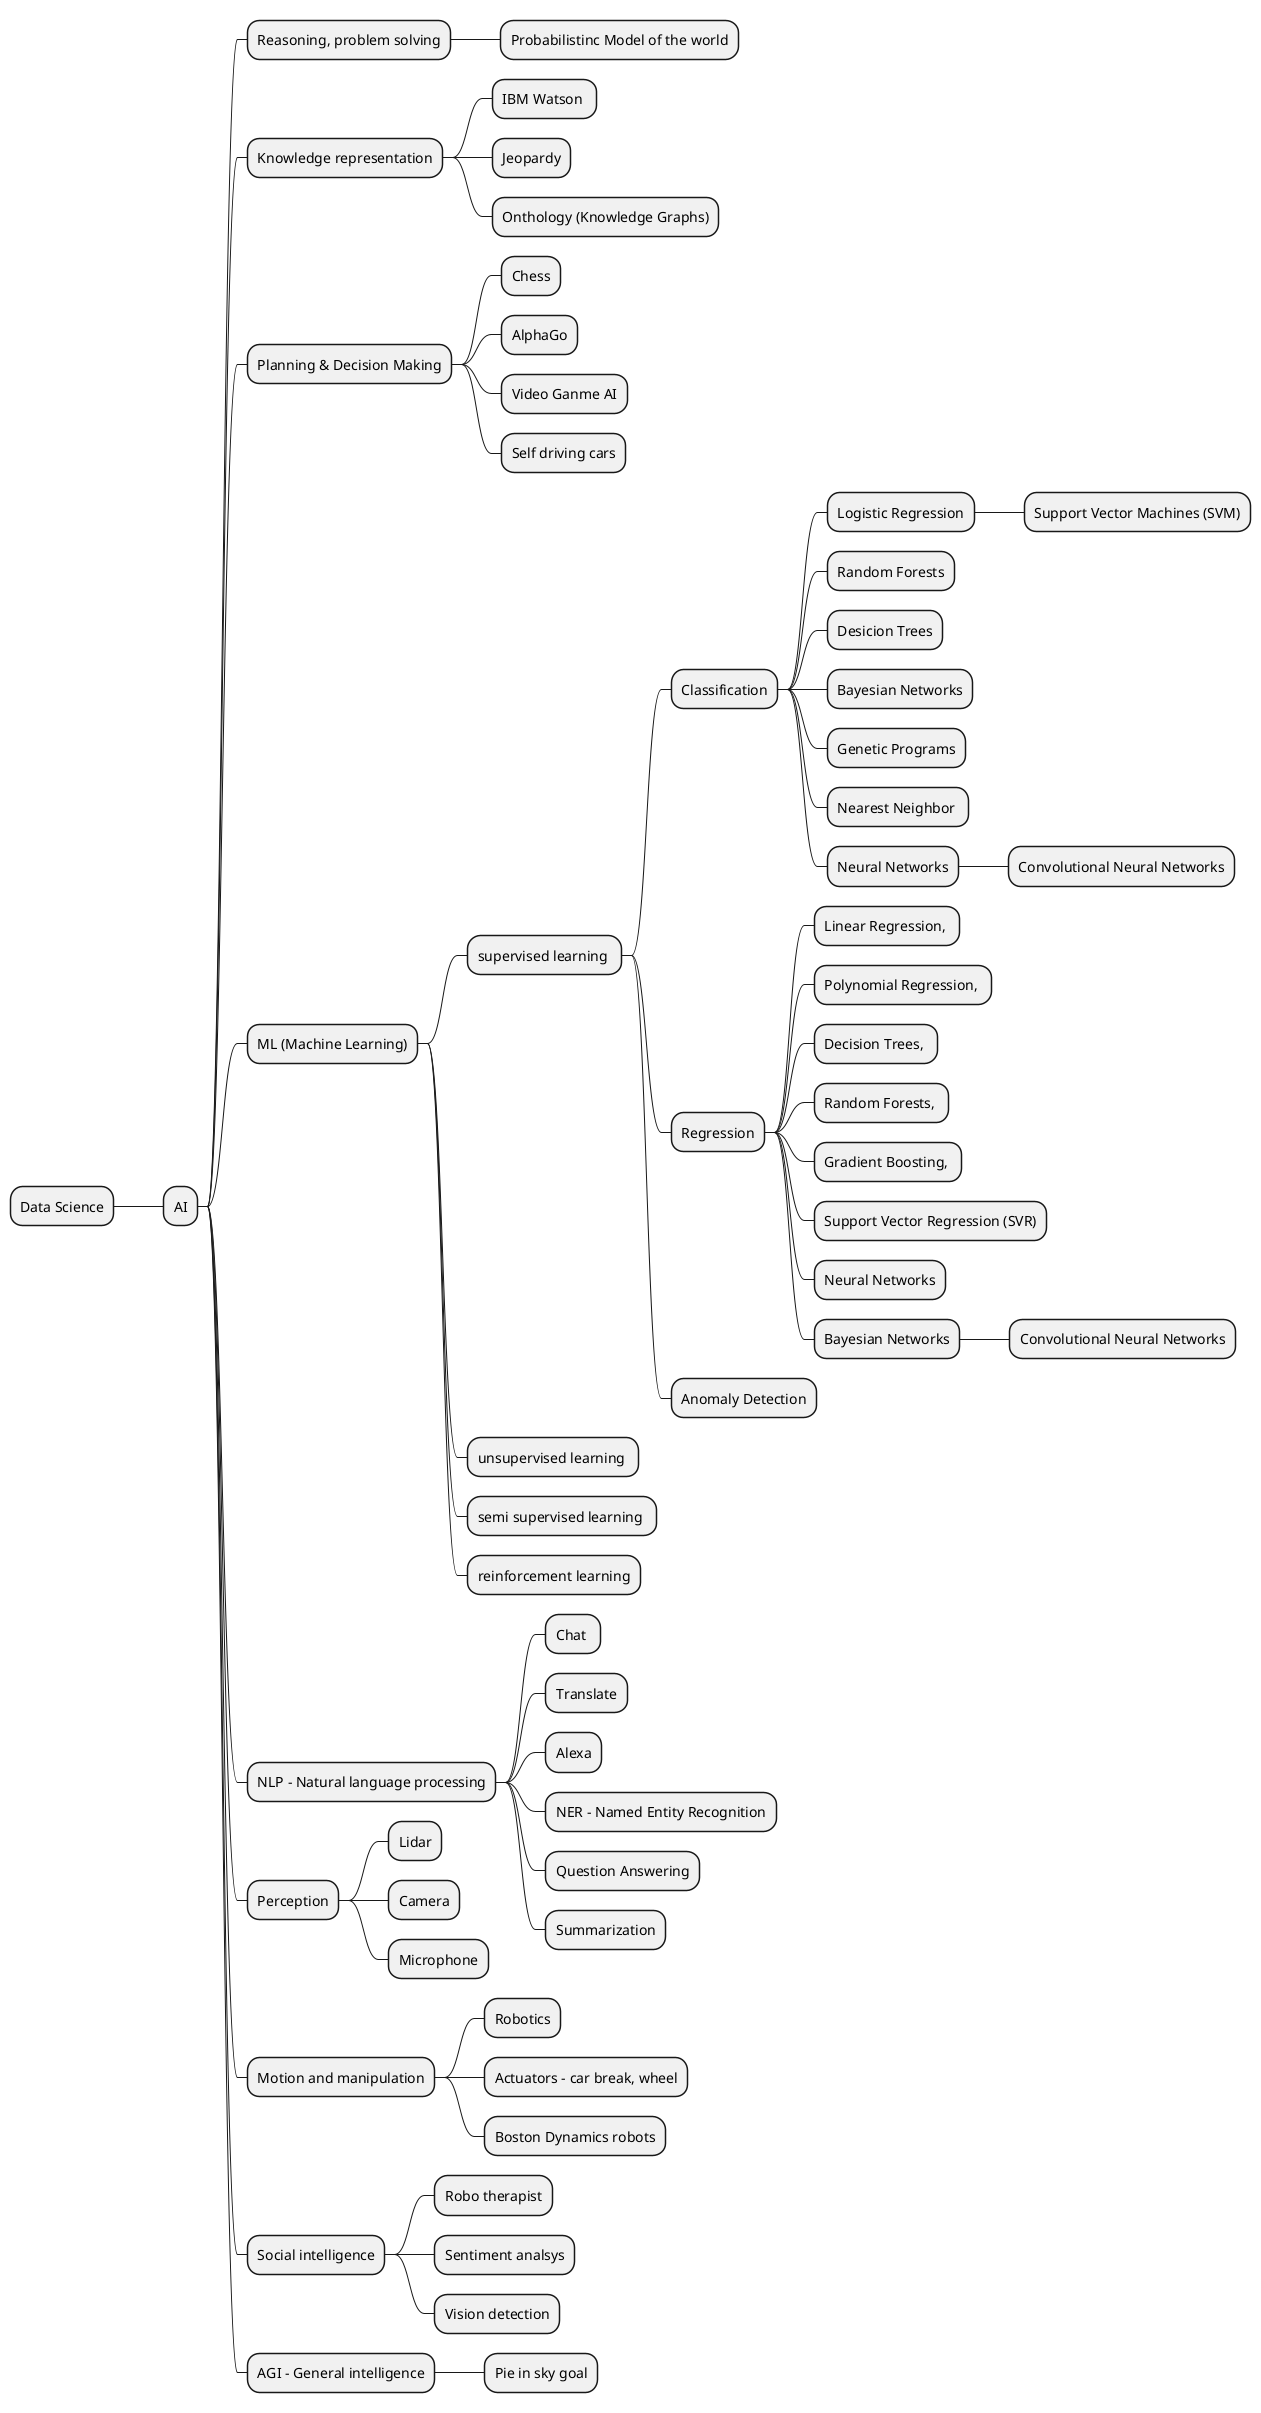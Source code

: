 @startmindmap
* Data Science
** AI
*** Reasoning, problem solving
**** Probabilistinc Model of the world
*** Knowledge representation
**** IBM Watson 
**** Jeopardy
**** Onthology (Knowledge Graphs)
*** Planning & Decision Making
**** Chess
**** AlphaGo
**** Video Ganme AI
**** Self driving cars
*** ML (Machine Learning)
**** supervised learning 
***** Classification
****** Logistic Regression
******* Support Vector Machines (SVM)
****** Random Forests
****** Desicion Trees
****** Bayesian Networks
****** Genetic Programs
****** Nearest Neighbor 
****** Neural Networks
******* Convolutional Neural Networks
***** Regression
****** Linear Regression, 
****** Polynomial Regression, 
****** Decision Trees, 
****** Random Forests, 
****** Gradient Boosting, 
****** Support Vector Regression (SVR)
****** Neural Networks
****** Bayesian Networks
******* Convolutional Neural Networks
***** Anomaly Detection
**** unsupervised learning 
**** semi supervised learning 
**** reinforcement learning
*** NLP - Natural language processing
**** Chat 
**** Translate
**** Alexa
**** NER - Named Entity Recognition
**** Question Answering
**** Summarization
*** Perception
**** Lidar
**** Camera
**** Microphone
*** Motion and manipulation
**** Robotics
**** Actuators - car break, wheel
**** Boston Dynamics robots
*** Social intelligence
**** Robo therapist
**** Sentiment analsys
**** Vision detection
*** AGI - General intelligence
**** Pie in sky goal

@endmindmap
